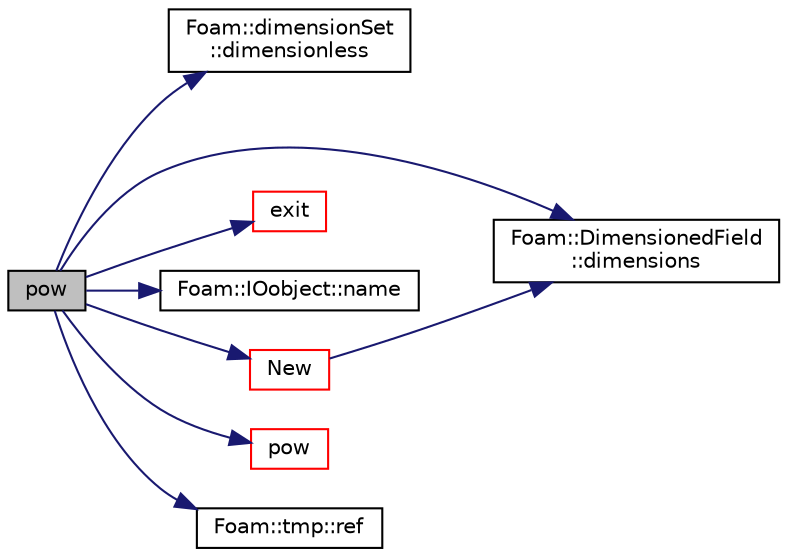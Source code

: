 digraph "pow"
{
  bgcolor="transparent";
  edge [fontname="Helvetica",fontsize="10",labelfontname="Helvetica",labelfontsize="10"];
  node [fontname="Helvetica",fontsize="10",shape=record];
  rankdir="LR";
  Node85587 [label="pow",height=0.2,width=0.4,color="black", fillcolor="grey75", style="filled", fontcolor="black"];
  Node85587 -> Node85588 [color="midnightblue",fontsize="10",style="solid",fontname="Helvetica"];
  Node85588 [label="Foam::dimensionSet\l::dimensionless",height=0.2,width=0.4,color="black",URL="$a27477.html#abfca824f6f787b2201b4de0a47bf46ef",tooltip="Return true if it is dimensionless. "];
  Node85587 -> Node85589 [color="midnightblue",fontsize="10",style="solid",fontname="Helvetica"];
  Node85589 [label="Foam::DimensionedField\l::dimensions",height=0.2,width=0.4,color="black",URL="$a27497.html#a512673c2674ca2d38885f1bb5f6994fb",tooltip="Return dimensions. "];
  Node85587 -> Node85590 [color="midnightblue",fontsize="10",style="solid",fontname="Helvetica"];
  Node85590 [label="exit",height=0.2,width=0.4,color="red",URL="$a21851.html#a06ca7250d8e89caf05243ec094843642"];
  Node85587 -> Node85639 [color="midnightblue",fontsize="10",style="solid",fontname="Helvetica"];
  Node85639 [label="Foam::IOobject::name",height=0.2,width=0.4,color="black",URL="$a27249.html#acc80e00a8ac919288fb55bd14cc88bf6",tooltip="Return name. "];
  Node85587 -> Node85640 [color="midnightblue",fontsize="10",style="solid",fontname="Helvetica"];
  Node85640 [label="New",height=0.2,width=0.4,color="red",URL="$a21851.html#a9d62cf14554c95e83f83f14909d9e0ec"];
  Node85640 -> Node85589 [color="midnightblue",fontsize="10",style="solid",fontname="Helvetica"];
  Node85587 -> Node85633 [color="midnightblue",fontsize="10",style="solid",fontname="Helvetica"];
  Node85633 [label="pow",height=0.2,width=0.4,color="red",URL="$a21851.html#a7500c8e9d27a442adc75e287de074c7c"];
  Node85587 -> Node85834 [color="midnightblue",fontsize="10",style="solid",fontname="Helvetica"];
  Node85834 [label="Foam::tmp::ref",height=0.2,width=0.4,color="black",URL="$a27077.html#aeaf81e641282874cef07f5b808efc83b",tooltip="Return non-const reference or generate a fatal error. "];
}
